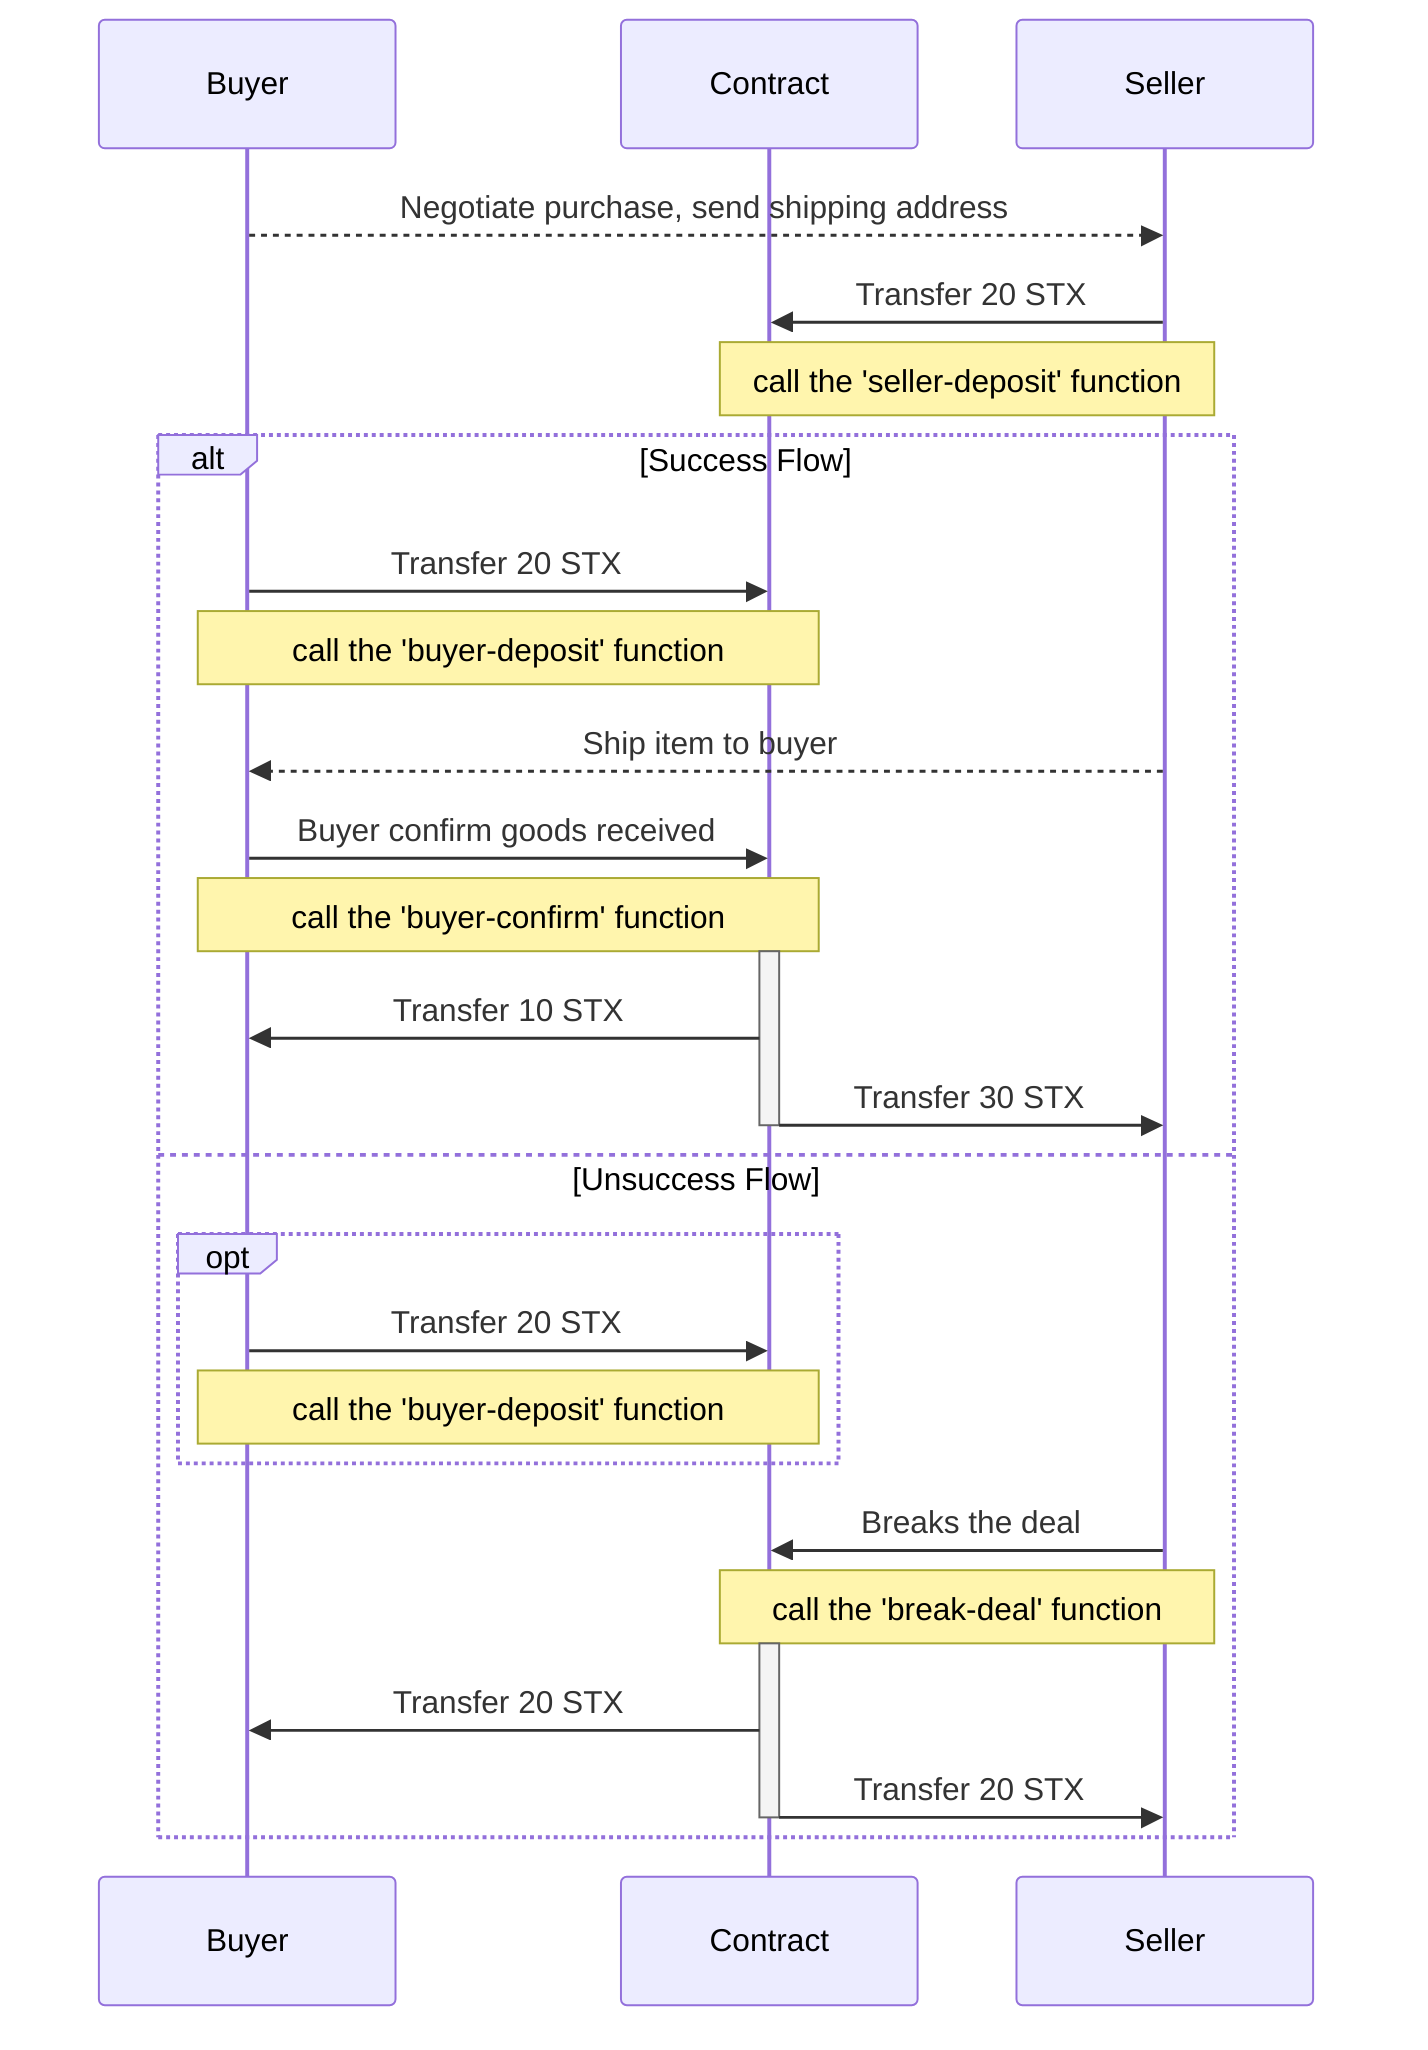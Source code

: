 sequenceDiagram
  participant Buyer
  participant Contract
  participant Seller
  Buyer -->> Seller: Negotiate purchase, send shipping address
  Seller ->> Contract: Transfer 20 STX
  Note over Seller, Contract: call the 'seller-deposit' function
  alt Success Flow
    Buyer ->> Contract: Transfer 20 STX
    Note over Buyer, Contract: call the 'buyer-deposit' function
    Seller -->> Buyer: Ship item to buyer
    Buyer ->> Contract: Buyer confirm goods received
    Note over Buyer, Contract: call the 'buyer-confirm' function
    activate Contract
    Contract ->> Buyer: Transfer 10 STX
    Contract ->> Seller: Transfer 30 STX
    deactivate Contract
  else Unsuccess Flow
    opt 
        Buyer ->> Contract: Transfer 20 STX
        Note over Buyer, Contract: call the 'buyer-deposit' function
    end
    Seller ->> Contract: Breaks the deal
    Note over Seller, Contract: call the 'break-deal' function
    activate Contract
    Contract ->> Buyer: Transfer 20 STX
    Contract ->> Seller: Transfer 20 STX
    deactivate Contract
  end